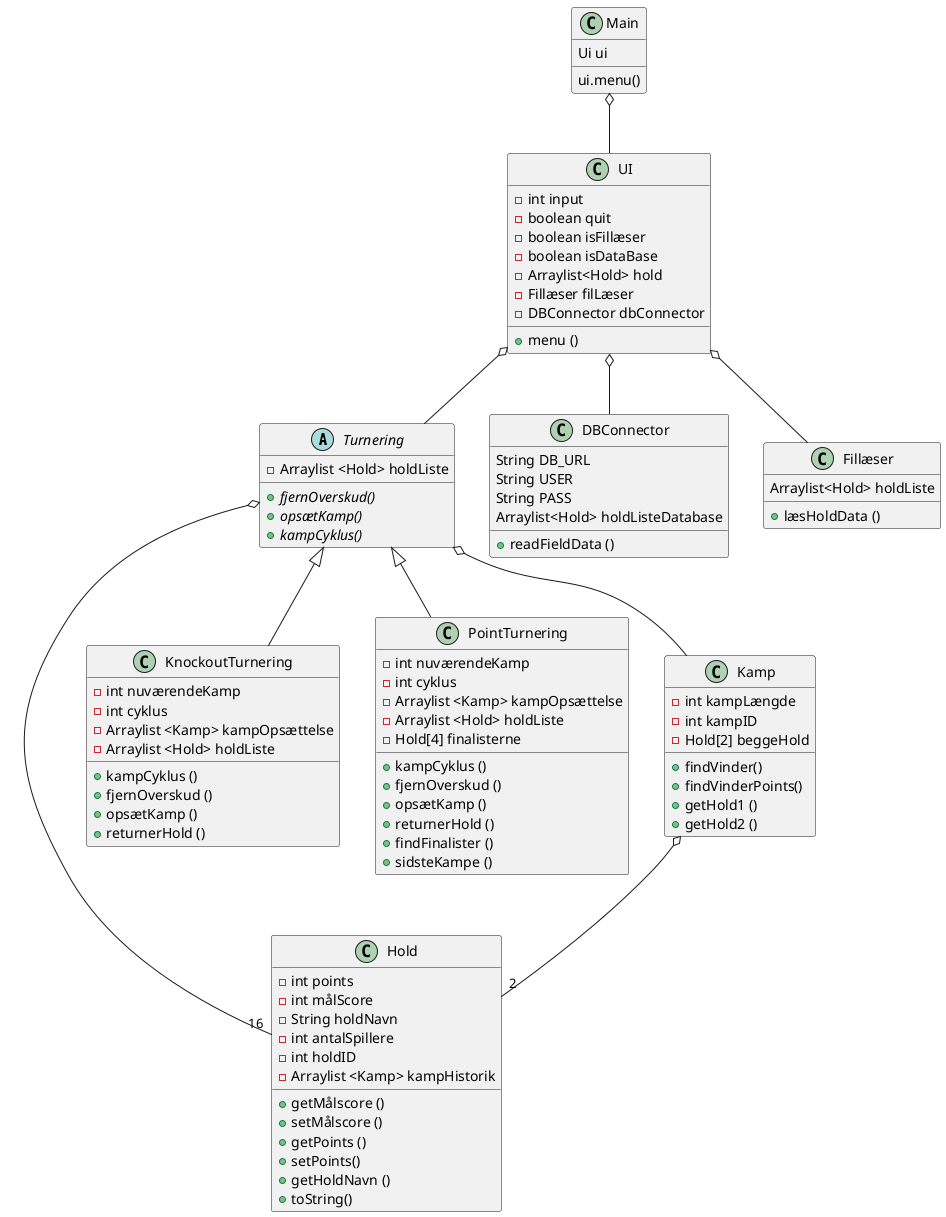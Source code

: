 @startuml
'https://plantuml.com/class-diagram

abstract class Turnering
class Main
class Hold
class KnockoutTurnering
class PointTurnering
class Kamp
class DBConnector
class Fillæser
class UI

Main o-- UI
UI o-- Turnering
Turnering <|-- KnockoutTurnering
Turnering<|-- PointTurnering
Turnering o-- "16" Hold
Turnering o-- Kamp
Kamp o-- "2" Hold
UI o-- DBConnector
UI o-- Fillæser

class UI{
 - int input
 - boolean quit
 - boolean isFillæser
 - boolean isDataBase
 - Arraylist<Hold> hold
 - Fillæser filLæser
 - DBConnector dbConnector
 + menu ()
}

class Main {
  Ui ui
  ui.menu()
}
class Kamp{
- int kampLængde
- int kampID
- Hold[2] beggeHold
+ findVinder()
+ findVinderPoints()
+ getHold1 ()
+ getHold2 ()
}

class Hold{
- int points
- int målScore
- String holdNavn
- int antalSpillere
- int holdID
- Arraylist <Kamp> kampHistorik
+ getMålscore ()
+ setMålscore ()
+ getPoints ()
+ setPoints()
+ getHoldNavn ()
+ toString()

}
abstract class Turnering{
- Arraylist <Hold> holdListe
+ {abstract}fjernOverskud()
+ {abstract}opsætKamp()
+ {abstract}kampCyklus()
}
class KnockoutTurnering{
- int nuværendeKamp
- int cyklus
- Arraylist <Kamp> kampOpsættelse
- Arraylist <Hold> holdListe
+ kampCyklus ()
+ fjernOverskud ()
+ opsætKamp ()
+ returnerHold ()

}
class PointTurnering{
- int nuværendeKamp
- int cyklus
- Arraylist <Kamp> kampOpsættelse
- Arraylist <Hold> holdListe
- Hold[4] finalisterne
+ kampCyklus ()
+ fjernOverskud ()
+ opsætKamp ()
+ returnerHold ()
+ findFinalister ()
+ sidsteKampe ()
}
class DBConnector{
String DB_URL
String USER
String PASS
Arraylist<Hold> holdListeDatabase
+ readFieldData ()
}
class Fillæser{
Arraylist<Hold> holdListe
+ læsHoldData ()
}


@enduml